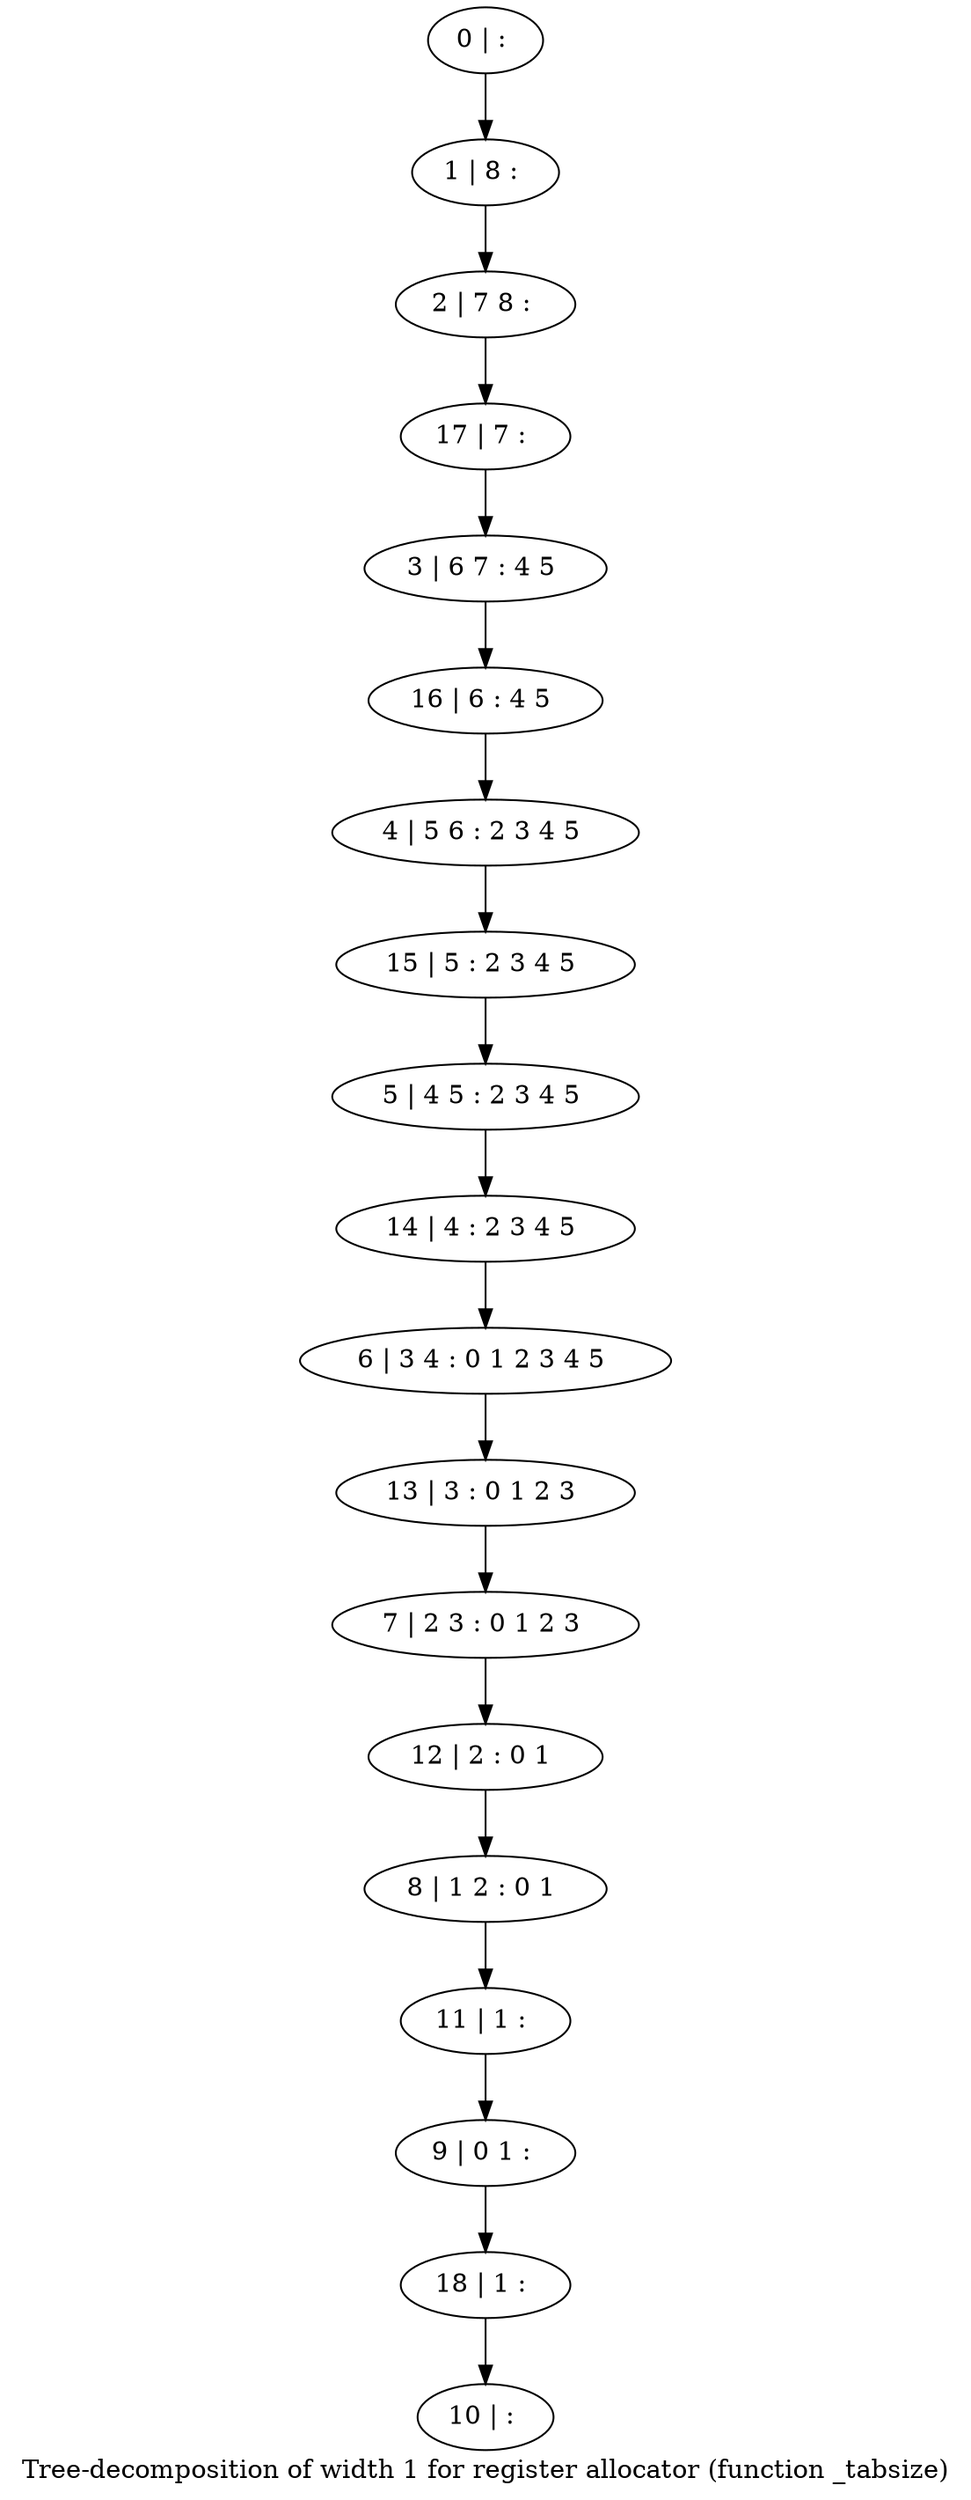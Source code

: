 digraph G {
graph [label="Tree-decomposition of width 1 for register allocator (function _tabsize)"]
0[label="0 | : "];
1[label="1 | 8 : "];
2[label="2 | 7 8 : "];
3[label="3 | 6 7 : 4 5 "];
4[label="4 | 5 6 : 2 3 4 5 "];
5[label="5 | 4 5 : 2 3 4 5 "];
6[label="6 | 3 4 : 0 1 2 3 4 5 "];
7[label="7 | 2 3 : 0 1 2 3 "];
8[label="8 | 1 2 : 0 1 "];
9[label="9 | 0 1 : "];
10[label="10 | : "];
11[label="11 | 1 : "];
12[label="12 | 2 : 0 1 "];
13[label="13 | 3 : 0 1 2 3 "];
14[label="14 | 4 : 2 3 4 5 "];
15[label="15 | 5 : 2 3 4 5 "];
16[label="16 | 6 : 4 5 "];
17[label="17 | 7 : "];
18[label="18 | 1 : "];
0->1 ;
1->2 ;
11->9 ;
8->11 ;
12->8 ;
7->12 ;
13->7 ;
6->13 ;
14->6 ;
5->14 ;
15->5 ;
4->15 ;
16->4 ;
3->16 ;
17->3 ;
2->17 ;
18->10 ;
9->18 ;
}
